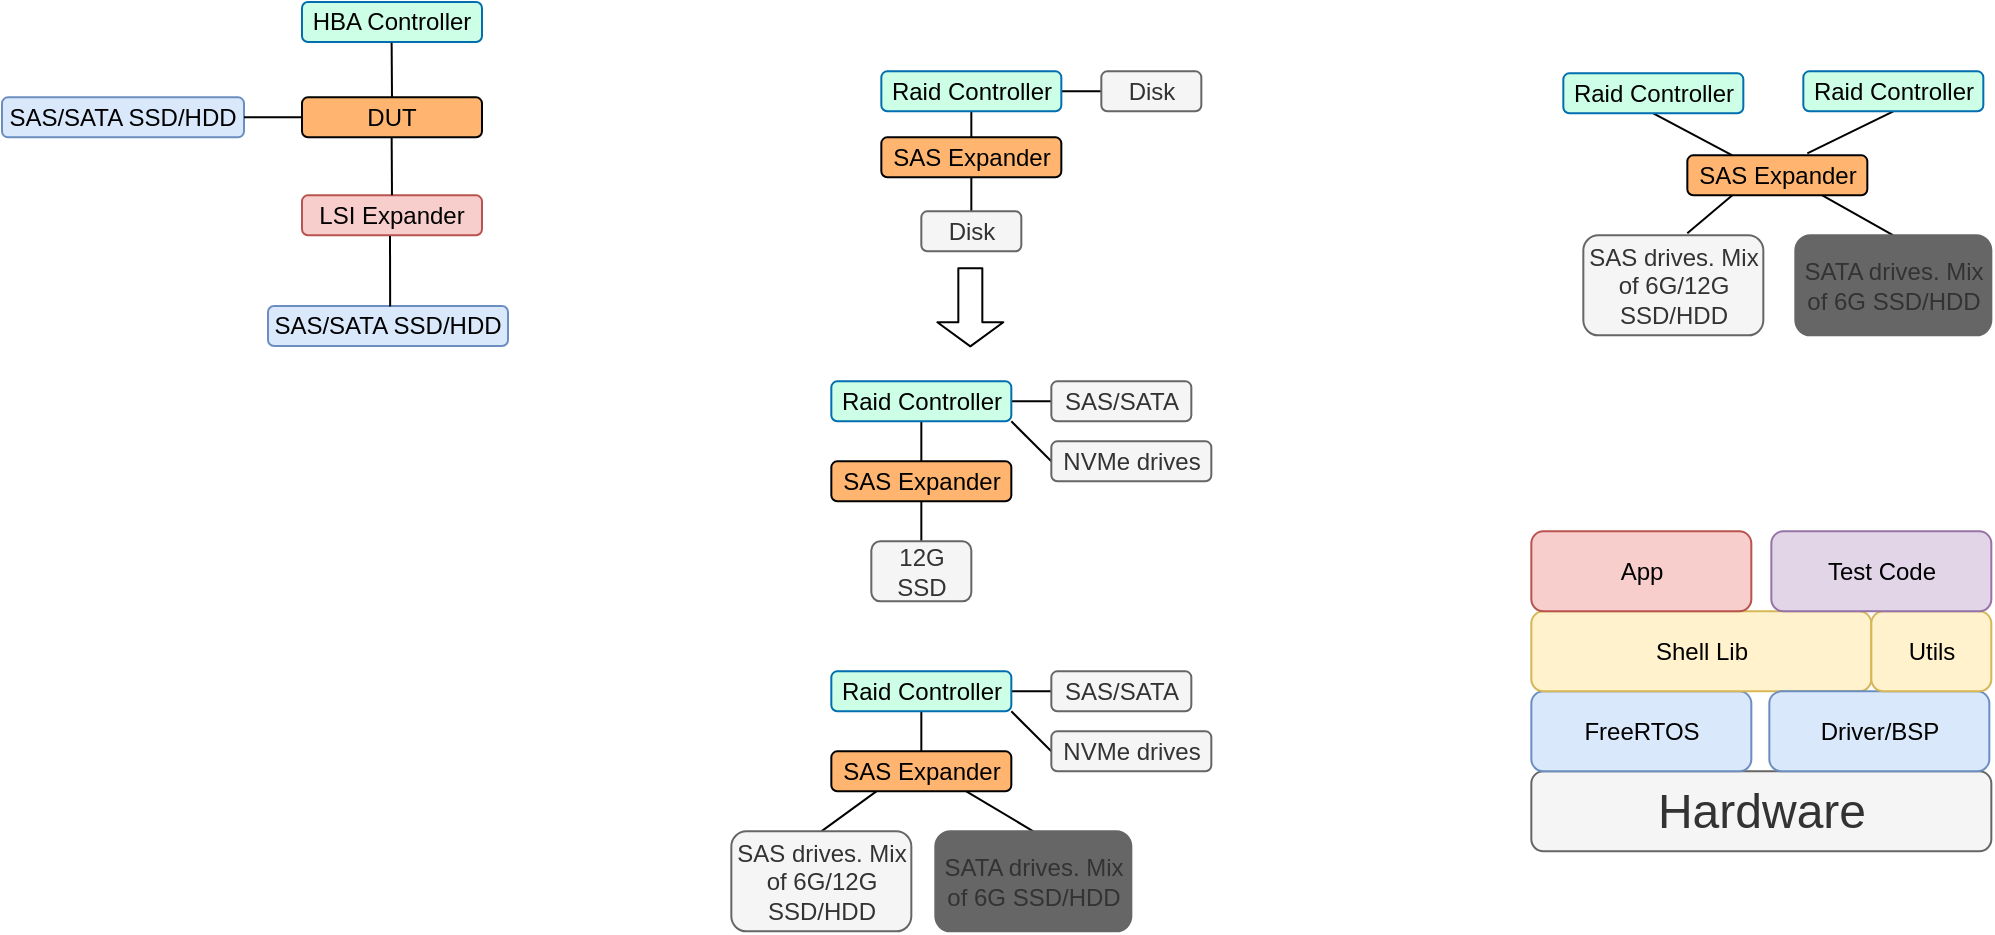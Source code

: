 <mxfile version="14.8.3" type="github" pages="2">
  <diagram id="4-6XVk5jJWqWDubO6vJ1" name="Page-1">
    <mxGraphModel dx="652" dy="372" grid="0" gridSize="10" guides="1" tooltips="1" connect="1" arrows="1" fold="1" page="1" pageScale="1" pageWidth="827" pageHeight="1169" math="0" shadow="0">
      <root>
        <mxCell id="0" />
        <mxCell id="1" parent="0" />
        <mxCell id="F3OXO4A1nXRwvA7cXNUu-1" style="edgeStyle=none;rounded=0;orthogonalLoop=1;jettySize=auto;html=1;exitX=0.5;exitY=1;exitDx=0;exitDy=0;entryX=0.5;entryY=0;entryDx=0;entryDy=0;endArrow=none;endFill=0;fontColor=#000000;" edge="1" parent="1" source="F3OXO4A1nXRwvA7cXNUu-3" target="F3OXO4A1nXRwvA7cXNUu-6">
          <mxGeometry relative="1" as="geometry" />
        </mxCell>
        <mxCell id="F3OXO4A1nXRwvA7cXNUu-2" style="edgeStyle=none;rounded=0;orthogonalLoop=1;jettySize=auto;html=1;exitX=1;exitY=0.5;exitDx=0;exitDy=0;entryX=0;entryY=0.5;entryDx=0;entryDy=0;endArrow=none;endFill=0;fontColor=#000000;" edge="1" parent="1" source="F3OXO4A1nXRwvA7cXNUu-3" target="F3OXO4A1nXRwvA7cXNUu-4">
          <mxGeometry relative="1" as="geometry" />
        </mxCell>
        <mxCell id="F3OXO4A1nXRwvA7cXNUu-3" value="Raid Controller" style="rounded=1;whiteSpace=wrap;html=1;strokeColor=#006EAF;fillColor=#CCFFE6;" vertex="1" parent="1">
          <mxGeometry x="449.667" y="234.667" width="90" height="20" as="geometry" />
        </mxCell>
        <mxCell id="F3OXO4A1nXRwvA7cXNUu-4" value="Disk" style="rounded=1;whiteSpace=wrap;html=1;fillColor=#f5f5f5;strokeColor=#666666;fontColor=#333333;" vertex="1" parent="1">
          <mxGeometry x="559.667" y="234.667" width="50" height="20" as="geometry" />
        </mxCell>
        <mxCell id="F3OXO4A1nXRwvA7cXNUu-5" style="edgeStyle=none;rounded=0;orthogonalLoop=1;jettySize=auto;html=1;exitX=0.5;exitY=1;exitDx=0;exitDy=0;entryX=0.5;entryY=0;entryDx=0;entryDy=0;endArrow=none;endFill=0;fontColor=#000000;" edge="1" parent="1" source="F3OXO4A1nXRwvA7cXNUu-6" target="F3OXO4A1nXRwvA7cXNUu-7">
          <mxGeometry relative="1" as="geometry" />
        </mxCell>
        <mxCell id="F3OXO4A1nXRwvA7cXNUu-6" value="SAS Expander" style="rounded=1;whiteSpace=wrap;html=1;fontColor=#000000;fillColor=#FFB570;" vertex="1" parent="1">
          <mxGeometry x="449.667" y="267.667" width="90" height="20" as="geometry" />
        </mxCell>
        <mxCell id="F3OXO4A1nXRwvA7cXNUu-7" value="Disk" style="rounded=1;whiteSpace=wrap;html=1;fillColor=#f5f5f5;strokeColor=#666666;fontColor=#333333;" vertex="1" parent="1">
          <mxGeometry x="469.667" y="304.667" width="50" height="20" as="geometry" />
        </mxCell>
        <mxCell id="F3OXO4A1nXRwvA7cXNUu-8" style="edgeStyle=none;rounded=0;orthogonalLoop=1;jettySize=auto;html=1;exitX=0.5;exitY=1;exitDx=0;exitDy=0;entryX=0.5;entryY=0;entryDx=0;entryDy=0;endArrow=none;endFill=0;fontColor=#000000;" edge="1" parent="1" source="F3OXO4A1nXRwvA7cXNUu-10" target="F3OXO4A1nXRwvA7cXNUu-14">
          <mxGeometry relative="1" as="geometry" />
        </mxCell>
        <mxCell id="F3OXO4A1nXRwvA7cXNUu-9" style="edgeStyle=none;rounded=0;orthogonalLoop=1;jettySize=auto;html=1;exitX=1;exitY=0.5;exitDx=0;exitDy=0;entryX=0;entryY=0.5;entryDx=0;entryDy=0;endArrow=none;endFill=0;fontColor=#000000;" edge="1" parent="1" source="F3OXO4A1nXRwvA7cXNUu-10" target="F3OXO4A1nXRwvA7cXNUu-11">
          <mxGeometry relative="1" as="geometry" />
        </mxCell>
        <mxCell id="F3OXO4A1nXRwvA7cXNUu-10" value="Raid Controller" style="rounded=1;whiteSpace=wrap;html=1;strokeColor=#006EAF;fillColor=#CCFFE6;" vertex="1" parent="1">
          <mxGeometry x="424.667" y="534.667" width="90" height="20" as="geometry" />
        </mxCell>
        <mxCell id="F3OXO4A1nXRwvA7cXNUu-11" value="SAS/SATA" style="rounded=1;whiteSpace=wrap;html=1;fillColor=#f5f5f5;strokeColor=#666666;fontColor=#333333;" vertex="1" parent="1">
          <mxGeometry x="534.667" y="534.667" width="70" height="20" as="geometry" />
        </mxCell>
        <mxCell id="F3OXO4A1nXRwvA7cXNUu-12" style="edgeStyle=none;rounded=0;orthogonalLoop=1;jettySize=auto;html=1;exitX=0.25;exitY=1;exitDx=0;exitDy=0;entryX=0.5;entryY=0;entryDx=0;entryDy=0;endArrow=none;endFill=0;fontColor=#000000;" edge="1" parent="1" source="F3OXO4A1nXRwvA7cXNUu-14" target="F3OXO4A1nXRwvA7cXNUu-15">
          <mxGeometry relative="1" as="geometry" />
        </mxCell>
        <mxCell id="F3OXO4A1nXRwvA7cXNUu-13" style="edgeStyle=none;rounded=0;orthogonalLoop=1;jettySize=auto;html=1;exitX=0.75;exitY=1;exitDx=0;exitDy=0;entryX=0.5;entryY=0;entryDx=0;entryDy=0;endArrow=none;endFill=0;fontColor=#000000;" edge="1" parent="1" source="F3OXO4A1nXRwvA7cXNUu-14" target="F3OXO4A1nXRwvA7cXNUu-16">
          <mxGeometry relative="1" as="geometry" />
        </mxCell>
        <mxCell id="F3OXO4A1nXRwvA7cXNUu-14" value="SAS Expander" style="rounded=1;whiteSpace=wrap;html=1;fontColor=#000000;fillColor=#FFB570;" vertex="1" parent="1">
          <mxGeometry x="424.667" y="574.667" width="90" height="20" as="geometry" />
        </mxCell>
        <mxCell id="F3OXO4A1nXRwvA7cXNUu-15" value="SAS drives. Mix of 6G/12G SSD/HDD" style="rounded=1;whiteSpace=wrap;html=1;fillColor=#f5f5f5;strokeColor=#666666;fontColor=#333333;" vertex="1" parent="1">
          <mxGeometry x="374.667" y="614.667" width="90" height="50" as="geometry" />
        </mxCell>
        <mxCell id="F3OXO4A1nXRwvA7cXNUu-16" value="SATA drives. Mix of 6G SSD/HDD" style="rounded=1;whiteSpace=wrap;html=1;strokeColor=#666666;fontColor=#333333;fillColor=#666666;" vertex="1" parent="1">
          <mxGeometry x="476.667" y="614.667" width="98" height="50" as="geometry" />
        </mxCell>
        <mxCell id="F3OXO4A1nXRwvA7cXNUu-17" style="edgeStyle=none;rounded=0;orthogonalLoop=1;jettySize=auto;html=1;exitX=0.5;exitY=1;exitDx=0;exitDy=0;entryX=0.5;entryY=0;entryDx=0;entryDy=0;endArrow=none;endFill=0;fontColor=#000000;" edge="1" parent="1" source="F3OXO4A1nXRwvA7cXNUu-20" target="F3OXO4A1nXRwvA7cXNUu-23">
          <mxGeometry relative="1" as="geometry" />
        </mxCell>
        <mxCell id="F3OXO4A1nXRwvA7cXNUu-18" style="edgeStyle=none;rounded=0;orthogonalLoop=1;jettySize=auto;html=1;exitX=1;exitY=0.5;exitDx=0;exitDy=0;entryX=0;entryY=0.5;entryDx=0;entryDy=0;endArrow=none;endFill=0;fontColor=#000000;" edge="1" parent="1" source="F3OXO4A1nXRwvA7cXNUu-20" target="F3OXO4A1nXRwvA7cXNUu-21">
          <mxGeometry relative="1" as="geometry" />
        </mxCell>
        <mxCell id="F3OXO4A1nXRwvA7cXNUu-19" style="edgeStyle=none;rounded=0;orthogonalLoop=1;jettySize=auto;html=1;exitX=1;exitY=1;exitDx=0;exitDy=0;entryX=0;entryY=0.5;entryDx=0;entryDy=0;endArrow=none;endFill=0;fontColor=#000000;" edge="1" parent="1" source="F3OXO4A1nXRwvA7cXNUu-20" target="F3OXO4A1nXRwvA7cXNUu-26">
          <mxGeometry relative="1" as="geometry" />
        </mxCell>
        <mxCell id="F3OXO4A1nXRwvA7cXNUu-20" value="Raid Controller" style="rounded=1;whiteSpace=wrap;html=1;strokeColor=#006EAF;fillColor=#CCFFE6;" vertex="1" parent="1">
          <mxGeometry x="424.667" y="389.667" width="90" height="20" as="geometry" />
        </mxCell>
        <mxCell id="F3OXO4A1nXRwvA7cXNUu-21" value="SAS/SATA" style="rounded=1;whiteSpace=wrap;html=1;fillColor=#f5f5f5;strokeColor=#666666;fontColor=#333333;" vertex="1" parent="1">
          <mxGeometry x="534.667" y="389.667" width="70" height="20" as="geometry" />
        </mxCell>
        <mxCell id="F3OXO4A1nXRwvA7cXNUu-22" style="edgeStyle=none;rounded=0;orthogonalLoop=1;jettySize=auto;html=1;exitX=0.5;exitY=1;exitDx=0;exitDy=0;entryX=0.5;entryY=0;entryDx=0;entryDy=0;endArrow=none;endFill=0;fontColor=#000000;" edge="1" parent="1" source="F3OXO4A1nXRwvA7cXNUu-23" target="F3OXO4A1nXRwvA7cXNUu-24">
          <mxGeometry relative="1" as="geometry" />
        </mxCell>
        <mxCell id="F3OXO4A1nXRwvA7cXNUu-23" value="SAS Expander" style="rounded=1;whiteSpace=wrap;html=1;fontColor=#000000;fillColor=#FFB570;" vertex="1" parent="1">
          <mxGeometry x="424.667" y="429.667" width="90" height="20" as="geometry" />
        </mxCell>
        <mxCell id="F3OXO4A1nXRwvA7cXNUu-24" value="12G SSD" style="rounded=1;whiteSpace=wrap;html=1;fillColor=#f5f5f5;strokeColor=#666666;fontColor=#333333;" vertex="1" parent="1">
          <mxGeometry x="444.667" y="469.667" width="50" height="30" as="geometry" />
        </mxCell>
        <mxCell id="F3OXO4A1nXRwvA7cXNUu-25" value="" style="shape=flexArrow;endArrow=classic;html=1;fontColor=#000000;width=12;endSize=3.67;" edge="1" parent="1">
          <mxGeometry width="50" height="50" relative="1" as="geometry">
            <mxPoint x="494.167" y="332.667" as="sourcePoint" />
            <mxPoint x="494.167" y="372.667" as="targetPoint" />
          </mxGeometry>
        </mxCell>
        <mxCell id="F3OXO4A1nXRwvA7cXNUu-26" value="NVMe drives" style="rounded=1;whiteSpace=wrap;html=1;fillColor=#f5f5f5;strokeColor=#666666;fontColor=#333333;" vertex="1" parent="1">
          <mxGeometry x="534.667" y="419.667" width="80" height="20" as="geometry" />
        </mxCell>
        <mxCell id="F3OXO4A1nXRwvA7cXNUu-27" style="edgeStyle=none;rounded=0;orthogonalLoop=1;jettySize=auto;html=1;exitX=1;exitY=1;exitDx=0;exitDy=0;entryX=0;entryY=0.5;entryDx=0;entryDy=0;endArrow=none;endFill=0;fontColor=#000000;" edge="1" parent="1" target="F3OXO4A1nXRwvA7cXNUu-28">
          <mxGeometry relative="1" as="geometry">
            <mxPoint x="514.667" y="554.667" as="sourcePoint" />
          </mxGeometry>
        </mxCell>
        <mxCell id="F3OXO4A1nXRwvA7cXNUu-28" value="NVMe drives" style="rounded=1;whiteSpace=wrap;html=1;fillColor=#f5f5f5;strokeColor=#666666;fontColor=#333333;" vertex="1" parent="1">
          <mxGeometry x="534.667" y="564.667" width="80" height="20" as="geometry" />
        </mxCell>
        <mxCell id="F3OXO4A1nXRwvA7cXNUu-29" style="edgeStyle=none;rounded=0;orthogonalLoop=1;jettySize=auto;html=1;exitX=0.5;exitY=1;exitDx=0;exitDy=0;entryX=0.25;entryY=0;entryDx=0;entryDy=0;endArrow=none;endFill=0;fontColor=#000000;" edge="1" parent="1" source="F3OXO4A1nXRwvA7cXNUu-30" target="F3OXO4A1nXRwvA7cXNUu-35">
          <mxGeometry relative="1" as="geometry" />
        </mxCell>
        <mxCell id="F3OXO4A1nXRwvA7cXNUu-30" value="Raid Controller" style="rounded=1;whiteSpace=wrap;html=1;strokeColor=#006EAF;fillColor=#CCFFE6;" vertex="1" parent="1">
          <mxGeometry x="790.667" y="235.667" width="90" height="20" as="geometry" />
        </mxCell>
        <mxCell id="F3OXO4A1nXRwvA7cXNUu-31" style="edgeStyle=none;rounded=0;orthogonalLoop=1;jettySize=auto;html=1;exitX=0.5;exitY=1;exitDx=0;exitDy=0;endArrow=none;endFill=0;fontColor=#000000;" edge="1" parent="1" source="F3OXO4A1nXRwvA7cXNUu-32">
          <mxGeometry relative="1" as="geometry">
            <mxPoint x="912.667" y="275.667" as="targetPoint" />
          </mxGeometry>
        </mxCell>
        <mxCell id="F3OXO4A1nXRwvA7cXNUu-32" value="Raid Controller" style="rounded=1;whiteSpace=wrap;html=1;strokeColor=#006EAF;fillColor=#CCFFE6;" vertex="1" parent="1">
          <mxGeometry x="910.667" y="234.667" width="90" height="20" as="geometry" />
        </mxCell>
        <mxCell id="F3OXO4A1nXRwvA7cXNUu-33" style="edgeStyle=none;rounded=0;orthogonalLoop=1;jettySize=auto;html=1;exitX=0.25;exitY=1;exitDx=0;exitDy=0;endArrow=none;endFill=0;fontColor=#000000;" edge="1" parent="1" source="F3OXO4A1nXRwvA7cXNUu-35">
          <mxGeometry relative="1" as="geometry">
            <mxPoint x="852.667" y="315.667" as="targetPoint" />
          </mxGeometry>
        </mxCell>
        <mxCell id="F3OXO4A1nXRwvA7cXNUu-34" style="edgeStyle=none;rounded=0;orthogonalLoop=1;jettySize=auto;html=1;exitX=0.75;exitY=1;exitDx=0;exitDy=0;entryX=0.5;entryY=0;entryDx=0;entryDy=0;endArrow=none;endFill=0;fontColor=#000000;" edge="1" parent="1" source="F3OXO4A1nXRwvA7cXNUu-35" target="F3OXO4A1nXRwvA7cXNUu-37">
          <mxGeometry relative="1" as="geometry" />
        </mxCell>
        <mxCell id="F3OXO4A1nXRwvA7cXNUu-35" value="SAS Expander" style="rounded=1;whiteSpace=wrap;html=1;fontColor=#000000;fillColor=#FFB570;" vertex="1" parent="1">
          <mxGeometry x="852.667" y="276.667" width="90" height="20" as="geometry" />
        </mxCell>
        <mxCell id="F3OXO4A1nXRwvA7cXNUu-36" value="SAS drives. Mix of 6G/12G SSD/HDD" style="rounded=1;whiteSpace=wrap;html=1;fillColor=#f5f5f5;strokeColor=#666666;fontColor=#333333;" vertex="1" parent="1">
          <mxGeometry x="800.667" y="316.667" width="90" height="50" as="geometry" />
        </mxCell>
        <mxCell id="F3OXO4A1nXRwvA7cXNUu-37" value="SATA drives. Mix of 6G SSD/HDD" style="rounded=1;whiteSpace=wrap;html=1;strokeColor=#666666;fontColor=#333333;fillColor=#666666;" vertex="1" parent="1">
          <mxGeometry x="906.667" y="316.667" width="98" height="50" as="geometry" />
        </mxCell>
        <mxCell id="F3OXO4A1nXRwvA7cXNUu-38" value="&lt;font style=&quot;font-size: 24px&quot;&gt;Hardware&lt;/font&gt;" style="rounded=1;whiteSpace=wrap;html=1;fillColor=#f5f5f5;strokeColor=#666666;fontColor=#333333;" vertex="1" parent="1">
          <mxGeometry x="774.667" y="584.667" width="230" height="40" as="geometry" />
        </mxCell>
        <mxCell id="F3OXO4A1nXRwvA7cXNUu-39" value="FreeRTOS" style="rounded=1;whiteSpace=wrap;html=1;fillColor=#dae8fc;strokeColor=#6c8ebf;" vertex="1" parent="1">
          <mxGeometry x="774.667" y="544.667" width="110" height="40" as="geometry" />
        </mxCell>
        <mxCell id="F3OXO4A1nXRwvA7cXNUu-40" value="Shell Lib" style="rounded=1;whiteSpace=wrap;html=1;fillColor=#fff2cc;strokeColor=#d6b656;" vertex="1" parent="1">
          <mxGeometry x="774.667" y="504.667" width="170" height="40" as="geometry" />
        </mxCell>
        <mxCell id="F3OXO4A1nXRwvA7cXNUu-41" value="Driver/BSP" style="rounded=1;whiteSpace=wrap;html=1;fillColor=#dae8fc;strokeColor=#6c8ebf;" vertex="1" parent="1">
          <mxGeometry x="893.667" y="544.667" width="110" height="40" as="geometry" />
        </mxCell>
        <mxCell id="F3OXO4A1nXRwvA7cXNUu-42" value="Utils" style="rounded=1;whiteSpace=wrap;html=1;fillColor=#fff2cc;strokeColor=#d6b656;" vertex="1" parent="1">
          <mxGeometry x="944.667" y="504.667" width="60" height="40" as="geometry" />
        </mxCell>
        <mxCell id="F3OXO4A1nXRwvA7cXNUu-43" value="App" style="rounded=1;whiteSpace=wrap;html=1;fillColor=#f8cecc;strokeColor=#b85450;" vertex="1" parent="1">
          <mxGeometry x="774.667" y="464.667" width="110" height="40" as="geometry" />
        </mxCell>
        <mxCell id="F3OXO4A1nXRwvA7cXNUu-44" value="Test Code" style="rounded=1;whiteSpace=wrap;html=1;fillColor=#e1d5e7;strokeColor=#9673a6;" vertex="1" parent="1">
          <mxGeometry x="894.667" y="464.667" width="110" height="40" as="geometry" />
        </mxCell>
        <mxCell id="F3OXO4A1nXRwvA7cXNUu-45" value="DUT" style="rounded=1;whiteSpace=wrap;html=1;fontColor=#000000;fillColor=#FFB570;" vertex="1" parent="1">
          <mxGeometry x="159.997" y="247.667" width="90" height="20" as="geometry" />
        </mxCell>
        <mxCell id="F3OXO4A1nXRwvA7cXNUu-46" value="HBA Controller" style="rounded=1;whiteSpace=wrap;html=1;strokeColor=#006EAF;fillColor=#CCFFE6;" vertex="1" parent="1">
          <mxGeometry x="159.997" y="199.997" width="90" height="20" as="geometry" />
        </mxCell>
        <mxCell id="F3OXO4A1nXRwvA7cXNUu-47" value="LSI Expander" style="rounded=1;whiteSpace=wrap;html=1;fillColor=#f8cecc;strokeColor=#b85450;" vertex="1" parent="1">
          <mxGeometry x="159.997" y="296.667" width="90" height="20" as="geometry" />
        </mxCell>
        <mxCell id="F3OXO4A1nXRwvA7cXNUu-48" value="" style="endArrow=none;html=1;entryX=0.498;entryY=1.021;entryDx=0;entryDy=0;entryPerimeter=0;exitX=0.5;exitY=0;exitDx=0;exitDy=0;" edge="1" parent="1" source="F3OXO4A1nXRwvA7cXNUu-45" target="F3OXO4A1nXRwvA7cXNUu-46">
          <mxGeometry width="50" height="50" relative="1" as="geometry">
            <mxPoint x="210" y="276.67" as="sourcePoint" />
            <mxPoint x="200" y="220" as="targetPoint" />
          </mxGeometry>
        </mxCell>
        <mxCell id="F3OXO4A1nXRwvA7cXNUu-49" value="" style="endArrow=none;html=1;entryX=0.498;entryY=1.021;entryDx=0;entryDy=0;entryPerimeter=0;exitX=0.5;exitY=0;exitDx=0;exitDy=0;" edge="1" parent="1" source="F3OXO4A1nXRwvA7cXNUu-47">
          <mxGeometry width="50" height="50" relative="1" as="geometry">
            <mxPoint x="205.007" y="294.917" as="sourcePoint" />
            <mxPoint x="204.827" y="267.667" as="targetPoint" />
          </mxGeometry>
        </mxCell>
        <mxCell id="F3OXO4A1nXRwvA7cXNUu-50" value="SAS/SATA SSD/HDD" style="rounded=1;whiteSpace=wrap;html=1;fillColor=#dae8fc;strokeColor=#6c8ebf;" vertex="1" parent="1">
          <mxGeometry x="143" y="352" width="120" height="20" as="geometry" />
        </mxCell>
        <mxCell id="F3OXO4A1nXRwvA7cXNUu-54" value="SAS/SATA SSD/HDD" style="rounded=1;whiteSpace=wrap;html=1;fillColor=#dae8fc;strokeColor=#6c8ebf;" vertex="1" parent="1">
          <mxGeometry x="10" y="247.67" width="121" height="20" as="geometry" />
        </mxCell>
        <mxCell id="F3OXO4A1nXRwvA7cXNUu-58" value="" style="endArrow=none;html=1;entryX=0;entryY=0.5;entryDx=0;entryDy=0;exitX=1;exitY=0.5;exitDx=0;exitDy=0;" edge="1" parent="1" source="F3OXO4A1nXRwvA7cXNUu-54" target="F3OXO4A1nXRwvA7cXNUu-45">
          <mxGeometry width="50" height="50" relative="1" as="geometry">
            <mxPoint x="132" y="258" as="sourcePoint" />
            <mxPoint x="150.897" y="265.997" as="targetPoint" />
          </mxGeometry>
        </mxCell>
        <mxCell id="F3OXO4A1nXRwvA7cXNUu-60" value="" style="endArrow=none;html=1;exitX=0.509;exitY=0.015;exitDx=0;exitDy=0;exitPerimeter=0;" edge="1" parent="1" source="F3OXO4A1nXRwvA7cXNUu-50">
          <mxGeometry width="50" height="50" relative="1" as="geometry">
            <mxPoint x="204" y="351" as="sourcePoint" />
            <mxPoint x="204" y="317" as="targetPoint" />
          </mxGeometry>
        </mxCell>
      </root>
    </mxGraphModel>
  </diagram>
  <diagram name="第 2 页" id="lgzeJ1i18GzzGQXNnA7A">
    <mxGraphModel dx="1185" dy="685" grid="1" gridSize="10" guides="1" tooltips="1" connect="1" arrows="1" fold="1" page="1" pageScale="1" pageWidth="827" pageHeight="1169" math="0" shadow="0">
      <root>
        <mxCell id="71lCy1hKlNE4NQ7uuJaK-0" />
        <mxCell id="71lCy1hKlNE4NQ7uuJaK-1" parent="71lCy1hKlNE4NQ7uuJaK-0" />
        <mxCell id="YM3uh46fASyaVgvuQcKW-0" value="DUT" style="rounded=1;whiteSpace=wrap;html=1;" parent="71lCy1hKlNE4NQ7uuJaK-1" vertex="1">
          <mxGeometry x="189" y="40" width="101" height="80" as="geometry" />
        </mxCell>
        <mxCell id="YM3uh46fASyaVgvuQcKW-1" value="" style="endArrow=none;html=1;" parent="71lCy1hKlNE4NQ7uuJaK-1" edge="1">
          <mxGeometry width="50" height="50" relative="1" as="geometry">
            <mxPoint x="290" y="60" as="sourcePoint" />
            <mxPoint x="350" y="60" as="targetPoint" />
          </mxGeometry>
        </mxCell>
        <mxCell id="YM3uh46fASyaVgvuQcKW-2" value="SAS x4" style="edgeLabel;html=1;align=center;verticalAlign=middle;resizable=0;points=[];" parent="YM3uh46fASyaVgvuQcKW-1" vertex="1" connectable="0">
          <mxGeometry x="0.5" y="1" relative="1" as="geometry">
            <mxPoint as="offset" />
          </mxGeometry>
        </mxCell>
        <mxCell id="YM3uh46fASyaVgvuQcKW-3" value="" style="endArrow=none;html=1;" parent="71lCy1hKlNE4NQ7uuJaK-1" edge="1">
          <mxGeometry width="50" height="50" relative="1" as="geometry">
            <mxPoint x="290" y="80" as="sourcePoint" />
            <mxPoint x="350" y="80" as="targetPoint" />
          </mxGeometry>
        </mxCell>
        <mxCell id="YM3uh46fASyaVgvuQcKW-4" value="SAS x4" style="edgeLabel;html=1;align=center;verticalAlign=middle;resizable=0;points=[];" parent="YM3uh46fASyaVgvuQcKW-3" vertex="1" connectable="0">
          <mxGeometry x="0.5" y="1" relative="1" as="geometry">
            <mxPoint as="offset" />
          </mxGeometry>
        </mxCell>
        <mxCell id="YM3uh46fASyaVgvuQcKW-5" value="" style="endArrow=none;html=1;" parent="71lCy1hKlNE4NQ7uuJaK-1" edge="1">
          <mxGeometry width="50" height="50" relative="1" as="geometry">
            <mxPoint x="290" y="100" as="sourcePoint" />
            <mxPoint x="350" y="100" as="targetPoint" />
          </mxGeometry>
        </mxCell>
        <mxCell id="YM3uh46fASyaVgvuQcKW-6" value="SAS x4" style="edgeLabel;html=1;align=center;verticalAlign=middle;resizable=0;points=[];" parent="YM3uh46fASyaVgvuQcKW-5" vertex="1" connectable="0">
          <mxGeometry x="0.5" y="1" relative="1" as="geometry">
            <mxPoint as="offset" />
          </mxGeometry>
        </mxCell>
        <mxCell id="YM3uh46fASyaVgvuQcKW-7" value="" style="endArrow=none;html=1;" parent="71lCy1hKlNE4NQ7uuJaK-1" edge="1">
          <mxGeometry width="50" height="50" relative="1" as="geometry">
            <mxPoint x="140" y="60" as="sourcePoint" />
            <mxPoint x="189" y="60" as="targetPoint" />
          </mxGeometry>
        </mxCell>
        <mxCell id="YM3uh46fASyaVgvuQcKW-8" value="QSPI x1" style="edgeLabel;html=1;align=center;verticalAlign=middle;resizable=0;points=[];" parent="YM3uh46fASyaVgvuQcKW-7" vertex="1" connectable="0">
          <mxGeometry x="-0.795" y="-1" relative="1" as="geometry">
            <mxPoint as="offset" />
          </mxGeometry>
        </mxCell>
        <mxCell id="YM3uh46fASyaVgvuQcKW-9" value="" style="endArrow=none;html=1;" parent="71lCy1hKlNE4NQ7uuJaK-1" edge="1">
          <mxGeometry width="50" height="50" relative="1" as="geometry">
            <mxPoint x="140" y="70" as="sourcePoint" />
            <mxPoint x="189" y="70" as="targetPoint" />
          </mxGeometry>
        </mxCell>
        <mxCell id="YM3uh46fASyaVgvuQcKW-10" value="I2C x2" style="edgeLabel;html=1;align=center;verticalAlign=middle;resizable=0;points=[];" parent="YM3uh46fASyaVgvuQcKW-9" vertex="1" connectable="0">
          <mxGeometry x="-0.795" y="-1" relative="1" as="geometry">
            <mxPoint as="offset" />
          </mxGeometry>
        </mxCell>
        <mxCell id="YM3uh46fASyaVgvuQcKW-11" value="" style="endArrow=none;html=1;" parent="71lCy1hKlNE4NQ7uuJaK-1" edge="1">
          <mxGeometry width="50" height="50" relative="1" as="geometry">
            <mxPoint x="140" y="80" as="sourcePoint" />
            <mxPoint x="189" y="80" as="targetPoint" />
          </mxGeometry>
        </mxCell>
        <mxCell id="YM3uh46fASyaVgvuQcKW-12" value="PWM x1" style="edgeLabel;html=1;align=center;verticalAlign=middle;resizable=0;points=[];" parent="YM3uh46fASyaVgvuQcKW-11" vertex="1" connectable="0">
          <mxGeometry x="-0.795" y="-1" relative="1" as="geometry">
            <mxPoint as="offset" />
          </mxGeometry>
        </mxCell>
        <mxCell id="YM3uh46fASyaVgvuQcKW-13" value="" style="endArrow=none;html=1;" parent="71lCy1hKlNE4NQ7uuJaK-1" edge="1">
          <mxGeometry width="50" height="50" relative="1" as="geometry">
            <mxPoint x="140" y="89.88" as="sourcePoint" />
            <mxPoint x="189" y="89.88" as="targetPoint" />
          </mxGeometry>
        </mxCell>
        <mxCell id="YM3uh46fASyaVgvuQcKW-14" value="UART x1" style="edgeLabel;html=1;align=center;verticalAlign=middle;resizable=0;points=[];" parent="YM3uh46fASyaVgvuQcKW-13" vertex="1" connectable="0">
          <mxGeometry x="-0.795" y="-1" relative="1" as="geometry">
            <mxPoint as="offset" />
          </mxGeometry>
        </mxCell>
        <mxCell id="YM3uh46fASyaVgvuQcKW-15" value="" style="endArrow=none;html=1;" parent="71lCy1hKlNE4NQ7uuJaK-1" edge="1">
          <mxGeometry width="50" height="50" relative="1" as="geometry">
            <mxPoint x="140" y="99.88" as="sourcePoint" />
            <mxPoint x="189" y="99.88" as="targetPoint" />
          </mxGeometry>
        </mxCell>
        <mxCell id="YM3uh46fASyaVgvuQcKW-16" value="JTAG x1" style="edgeLabel;html=1;align=center;verticalAlign=middle;resizable=0;points=[];" parent="YM3uh46fASyaVgvuQcKW-15" vertex="1" connectable="0">
          <mxGeometry x="-0.795" y="-1" relative="1" as="geometry">
            <mxPoint as="offset" />
          </mxGeometry>
        </mxCell>
        <mxCell id="NguuG2lEEzdoXQna0SC9-2" value="HBA Controller" style="rounded=1;whiteSpace=wrap;html=1;strokeColor=#006EAF;fillColor=#CCFFE6;" parent="71lCy1hKlNE4NQ7uuJaK-1" vertex="1">
          <mxGeometry x="70" y="160" width="90" height="20" as="geometry" />
        </mxCell>
        <mxCell id="K-oBcJzlDwcCKNYCo3xG-0" style="edgeStyle=none;rounded=0;orthogonalLoop=1;jettySize=auto;html=1;exitX=0.5;exitY=1;exitDx=0;exitDy=0;entryX=0.5;entryY=0;entryDx=0;entryDy=0;endArrow=none;endFill=0;fontColor=#000000;" parent="71lCy1hKlNE4NQ7uuJaK-1" source="K-oBcJzlDwcCKNYCo3xG-1" target="K-oBcJzlDwcCKNYCo3xG-4" edge="1">
          <mxGeometry relative="1" as="geometry" />
        </mxCell>
        <mxCell id="K-oBcJzlDwcCKNYCo3xG-1" value="HBA Controller" style="rounded=1;whiteSpace=wrap;html=1;strokeColor=#006EAF;fillColor=#CCFFE6;" parent="71lCy1hKlNE4NQ7uuJaK-1" vertex="1">
          <mxGeometry x="510" y="20" width="90" height="20" as="geometry" />
        </mxCell>
        <mxCell id="K-oBcJzlDwcCKNYCo3xG-2" style="edgeStyle=none;rounded=0;orthogonalLoop=1;jettySize=auto;html=1;exitX=0.25;exitY=1;exitDx=0;exitDy=0;entryX=0.5;entryY=0;entryDx=0;entryDy=0;endArrow=none;endFill=0;fontColor=#000000;" parent="71lCy1hKlNE4NQ7uuJaK-1" source="K-oBcJzlDwcCKNYCo3xG-4" target="K-oBcJzlDwcCKNYCo3xG-5" edge="1">
          <mxGeometry relative="1" as="geometry" />
        </mxCell>
        <mxCell id="K-oBcJzlDwcCKNYCo3xG-3" style="edgeStyle=none;rounded=0;orthogonalLoop=1;jettySize=auto;html=1;exitX=0.75;exitY=1;exitDx=0;exitDy=0;entryX=0.5;entryY=0;entryDx=0;entryDy=0;endArrow=none;endFill=0;fontColor=#000000;" parent="71lCy1hKlNE4NQ7uuJaK-1" source="K-oBcJzlDwcCKNYCo3xG-4" target="K-oBcJzlDwcCKNYCo3xG-6" edge="1">
          <mxGeometry relative="1" as="geometry" />
        </mxCell>
        <mxCell id="K-oBcJzlDwcCKNYCo3xG-4" value="DUT" style="rounded=1;whiteSpace=wrap;html=1;fontColor=#000000;fillColor=#FFB570;" parent="71lCy1hKlNE4NQ7uuJaK-1" vertex="1">
          <mxGeometry x="510" y="60" width="90" height="20" as="geometry" />
        </mxCell>
        <mxCell id="K-oBcJzlDwcCKNYCo3xG-5" value="SAS SSD/HDD" style="rounded=1;whiteSpace=wrap;html=1;fillColor=#dae8fc;strokeColor=#6c8ebf;" parent="71lCy1hKlNE4NQ7uuJaK-1" vertex="1">
          <mxGeometry x="460" y="100" width="90" height="20" as="geometry" />
        </mxCell>
        <mxCell id="K-oBcJzlDwcCKNYCo3xG-6" value="SATA SSD/HDD" style="rounded=1;whiteSpace=wrap;html=1;strokeColor=#82b366;fillColor=#d5e8d4;" parent="71lCy1hKlNE4NQ7uuJaK-1" vertex="1">
          <mxGeometry x="560" y="100" width="90" height="20" as="geometry" />
        </mxCell>
        <mxCell id="K-oBcJzlDwcCKNYCo3xG-13" style="edgeStyle=none;rounded=0;orthogonalLoop=1;jettySize=auto;html=1;exitX=0.25;exitY=1;exitDx=0;exitDy=0;entryX=0.5;entryY=0;entryDx=0;entryDy=0;endArrow=none;endFill=0;fontColor=#000000;" parent="71lCy1hKlNE4NQ7uuJaK-1" source="K-oBcJzlDwcCKNYCo3xG-15" target="K-oBcJzlDwcCKNYCo3xG-16" edge="1">
          <mxGeometry relative="1" as="geometry" />
        </mxCell>
        <mxCell id="K-oBcJzlDwcCKNYCo3xG-14" style="edgeStyle=none;rounded=0;orthogonalLoop=1;jettySize=auto;html=1;exitX=0.75;exitY=1;exitDx=0;exitDy=0;entryX=0.5;entryY=0;entryDx=0;entryDy=0;endArrow=none;endFill=0;fontColor=#000000;" parent="71lCy1hKlNE4NQ7uuJaK-1" source="K-oBcJzlDwcCKNYCo3xG-15" target="K-oBcJzlDwcCKNYCo3xG-17" edge="1">
          <mxGeometry relative="1" as="geometry" />
        </mxCell>
        <mxCell id="K-oBcJzlDwcCKNYCo3xG-15" value="DUT" style="rounded=1;whiteSpace=wrap;html=1;fontColor=#000000;fillColor=#FFB570;" parent="71lCy1hKlNE4NQ7uuJaK-1" vertex="1">
          <mxGeometry x="70" y="240" width="90" height="20" as="geometry" />
        </mxCell>
        <mxCell id="K-oBcJzlDwcCKNYCo3xG-16" value="SAS SSD/HDD" style="rounded=1;whiteSpace=wrap;html=1;fillColor=#dae8fc;strokeColor=#6c8ebf;" parent="71lCy1hKlNE4NQ7uuJaK-1" vertex="1">
          <mxGeometry x="20" y="280" width="90" height="20" as="geometry" />
        </mxCell>
        <mxCell id="K-oBcJzlDwcCKNYCo3xG-17" value="SATA SSD/HDD" style="rounded=1;whiteSpace=wrap;html=1;strokeColor=#82b366;fillColor=#d5e8d4;" parent="71lCy1hKlNE4NQ7uuJaK-1" vertex="1">
          <mxGeometry x="120" y="280" width="90" height="20" as="geometry" />
        </mxCell>
        <mxCell id="K-oBcJzlDwcCKNYCo3xG-18" value="LSI Expander" style="rounded=1;whiteSpace=wrap;html=1;fillColor=#f8cecc;strokeColor=#b85450;" parent="71lCy1hKlNE4NQ7uuJaK-1" vertex="1">
          <mxGeometry x="70" y="200" width="90" height="20" as="geometry" />
        </mxCell>
        <mxCell id="K-oBcJzlDwcCKNYCo3xG-23" value="" style="endArrow=none;html=1;exitX=0.5;exitY=0;exitDx=0;exitDy=0;entryX=0.5;entryY=1;entryDx=0;entryDy=0;" parent="71lCy1hKlNE4NQ7uuJaK-1" source="K-oBcJzlDwcCKNYCo3xG-18" target="NguuG2lEEzdoXQna0SC9-2" edge="1">
          <mxGeometry width="50" height="50" relative="1" as="geometry">
            <mxPoint x="136" y="250" as="sourcePoint" />
            <mxPoint x="176" y="190" as="targetPoint" />
          </mxGeometry>
        </mxCell>
        <mxCell id="K-oBcJzlDwcCKNYCo3xG-24" value="" style="endArrow=none;html=1;exitX=0.5;exitY=0;exitDx=0;exitDy=0;entryX=0.5;entryY=1;entryDx=0;entryDy=0;" parent="71lCy1hKlNE4NQ7uuJaK-1" edge="1">
          <mxGeometry width="50" height="50" relative="1" as="geometry">
            <mxPoint x="114.88" y="240" as="sourcePoint" />
            <mxPoint x="114.88" y="220.0" as="targetPoint" />
          </mxGeometry>
        </mxCell>
        <mxCell id="K-oBcJzlDwcCKNYCo3xG-25" value="HBA Controller" style="rounded=1;whiteSpace=wrap;html=1;strokeColor=#006EAF;fillColor=#CCFFE6;" parent="71lCy1hKlNE4NQ7uuJaK-1" vertex="1">
          <mxGeometry x="73" y="350" width="90" height="20" as="geometry" />
        </mxCell>
        <mxCell id="K-oBcJzlDwcCKNYCo3xG-26" style="edgeStyle=none;rounded=0;orthogonalLoop=1;jettySize=auto;html=1;exitX=0.25;exitY=1;exitDx=0;exitDy=0;entryX=0.5;entryY=0;entryDx=0;entryDy=0;endArrow=none;endFill=0;fontColor=#000000;" parent="71lCy1hKlNE4NQ7uuJaK-1" source="K-oBcJzlDwcCKNYCo3xG-28" target="K-oBcJzlDwcCKNYCo3xG-29" edge="1">
          <mxGeometry relative="1" as="geometry" />
        </mxCell>
        <mxCell id="K-oBcJzlDwcCKNYCo3xG-27" style="edgeStyle=none;rounded=0;orthogonalLoop=1;jettySize=auto;html=1;exitX=0.75;exitY=1;exitDx=0;exitDy=0;entryX=0.5;entryY=0;entryDx=0;entryDy=0;endArrow=none;endFill=0;fontColor=#000000;" parent="71lCy1hKlNE4NQ7uuJaK-1" source="K-oBcJzlDwcCKNYCo3xG-28" target="K-oBcJzlDwcCKNYCo3xG-30" edge="1">
          <mxGeometry relative="1" as="geometry" />
        </mxCell>
        <mxCell id="K-oBcJzlDwcCKNYCo3xG-28" value="LSI Expander" style="rounded=1;whiteSpace=wrap;html=1;fillColor=#f8cecc;strokeColor=#b85450;" parent="71lCy1hKlNE4NQ7uuJaK-1" vertex="1">
          <mxGeometry x="73" y="390" width="90" height="20" as="geometry" />
        </mxCell>
        <mxCell id="K-oBcJzlDwcCKNYCo3xG-29" value="SAS SSD/HDD" style="rounded=1;whiteSpace=wrap;html=1;fillColor=#dae8fc;strokeColor=#6c8ebf;" parent="71lCy1hKlNE4NQ7uuJaK-1" vertex="1">
          <mxGeometry x="23" y="430" width="90" height="20" as="geometry" />
        </mxCell>
        <mxCell id="K-oBcJzlDwcCKNYCo3xG-30" value="SATA SSD/HDD" style="rounded=1;whiteSpace=wrap;html=1;strokeColor=#82b366;fillColor=#d5e8d4;" parent="71lCy1hKlNE4NQ7uuJaK-1" vertex="1">
          <mxGeometry x="120" y="430" width="90" height="20" as="geometry" />
        </mxCell>
        <mxCell id="K-oBcJzlDwcCKNYCo3xG-38" value="DUT" style="rounded=1;whiteSpace=wrap;html=1;fontColor=#000000;fillColor=#FFB570;" parent="71lCy1hKlNE4NQ7uuJaK-1" vertex="1">
          <mxGeometry x="190" y="390" width="90" height="20" as="geometry" />
        </mxCell>
        <mxCell id="K-oBcJzlDwcCKNYCo3xG-39" style="edgeStyle=none;rounded=0;orthogonalLoop=1;jettySize=auto;html=1;exitX=0.25;exitY=1;exitDx=0;exitDy=0;entryX=0.5;entryY=0;entryDx=0;entryDy=0;endArrow=none;endFill=0;fontColor=#000000;" parent="71lCy1hKlNE4NQ7uuJaK-1" source="K-oBcJzlDwcCKNYCo3xG-41" target="K-oBcJzlDwcCKNYCo3xG-42" edge="1">
          <mxGeometry relative="1" as="geometry" />
        </mxCell>
        <mxCell id="K-oBcJzlDwcCKNYCo3xG-40" style="edgeStyle=none;rounded=0;orthogonalLoop=1;jettySize=auto;html=1;exitX=0.75;exitY=1;exitDx=0;exitDy=0;entryX=0.5;entryY=0;entryDx=0;entryDy=0;endArrow=none;endFill=0;fontColor=#000000;" parent="71lCy1hKlNE4NQ7uuJaK-1" source="K-oBcJzlDwcCKNYCo3xG-41" target="K-oBcJzlDwcCKNYCo3xG-43" edge="1">
          <mxGeometry relative="1" as="geometry" />
        </mxCell>
        <mxCell id="K-oBcJzlDwcCKNYCo3xG-41" value="LSI Expander" style="rounded=1;whiteSpace=wrap;html=1;fillColor=#f8cecc;strokeColor=#b85450;" parent="71lCy1hKlNE4NQ7uuJaK-1" vertex="1">
          <mxGeometry x="310" y="390" width="90" height="20" as="geometry" />
        </mxCell>
        <mxCell id="K-oBcJzlDwcCKNYCo3xG-42" value="SAS SSD/HDD" style="rounded=1;whiteSpace=wrap;html=1;fillColor=#dae8fc;strokeColor=#6c8ebf;" parent="71lCy1hKlNE4NQ7uuJaK-1" vertex="1">
          <mxGeometry x="260" y="430" width="90" height="20" as="geometry" />
        </mxCell>
        <mxCell id="K-oBcJzlDwcCKNYCo3xG-43" value="SATA SSD/HDD" style="rounded=1;whiteSpace=wrap;html=1;strokeColor=#82b366;fillColor=#d5e8d4;" parent="71lCy1hKlNE4NQ7uuJaK-1" vertex="1">
          <mxGeometry x="360" y="430" width="90" height="20" as="geometry" />
        </mxCell>
        <mxCell id="K-oBcJzlDwcCKNYCo3xG-45" value="" style="endArrow=none;html=1;exitX=0.5;exitY=0;exitDx=0;exitDy=0;entryX=0.5;entryY=1;entryDx=0;entryDy=0;" parent="71lCy1hKlNE4NQ7uuJaK-1" source="K-oBcJzlDwcCKNYCo3xG-28" target="K-oBcJzlDwcCKNYCo3xG-25" edge="1">
          <mxGeometry width="50" height="50" relative="1" as="geometry">
            <mxPoint x="18" y="400" as="sourcePoint" />
            <mxPoint x="68" y="350" as="targetPoint" />
          </mxGeometry>
        </mxCell>
        <mxCell id="K-oBcJzlDwcCKNYCo3xG-46" value="" style="endArrow=none;html=1;exitX=1;exitY=0.5;exitDx=0;exitDy=0;" parent="71lCy1hKlNE4NQ7uuJaK-1" source="K-oBcJzlDwcCKNYCo3xG-28" target="K-oBcJzlDwcCKNYCo3xG-38" edge="1">
          <mxGeometry width="50" height="50" relative="1" as="geometry">
            <mxPoint x="238" y="470" as="sourcePoint" />
            <mxPoint x="288" y="420" as="targetPoint" />
          </mxGeometry>
        </mxCell>
        <mxCell id="K-oBcJzlDwcCKNYCo3xG-47" value="" style="endArrow=none;html=1;entryX=0;entryY=0.5;entryDx=0;entryDy=0;exitX=1.008;exitY=0.499;exitDx=0;exitDy=0;exitPerimeter=0;" parent="71lCy1hKlNE4NQ7uuJaK-1" source="K-oBcJzlDwcCKNYCo3xG-38" target="K-oBcJzlDwcCKNYCo3xG-41" edge="1">
          <mxGeometry width="50" height="50" relative="1" as="geometry">
            <mxPoint x="288" y="400" as="sourcePoint" />
            <mxPoint x="288" y="400" as="targetPoint" />
          </mxGeometry>
        </mxCell>
        <mxCell id="K-oBcJzlDwcCKNYCo3xG-48" value="HBA Controller" style="rounded=1;whiteSpace=wrap;html=1;strokeColor=#006EAF;fillColor=#CCFFE6;" parent="71lCy1hKlNE4NQ7uuJaK-1" vertex="1">
          <mxGeometry x="70" y="490" width="90" height="20" as="geometry" />
        </mxCell>
        <mxCell id="K-oBcJzlDwcCKNYCo3xG-49" style="edgeStyle=none;rounded=0;orthogonalLoop=1;jettySize=auto;html=1;exitX=0.25;exitY=1;exitDx=0;exitDy=0;entryX=0.5;entryY=0;entryDx=0;entryDy=0;endArrow=none;endFill=0;fontColor=#000000;" parent="71lCy1hKlNE4NQ7uuJaK-1" target="K-oBcJzlDwcCKNYCo3xG-52" edge="1">
          <mxGeometry relative="1" as="geometry">
            <mxPoint x="92.5" y="550" as="sourcePoint" />
          </mxGeometry>
        </mxCell>
        <mxCell id="K-oBcJzlDwcCKNYCo3xG-50" style="edgeStyle=none;rounded=0;orthogonalLoop=1;jettySize=auto;html=1;exitX=0.75;exitY=1;exitDx=0;exitDy=0;entryX=0.5;entryY=0;entryDx=0;entryDy=0;endArrow=none;endFill=0;fontColor=#000000;" parent="71lCy1hKlNE4NQ7uuJaK-1" target="K-oBcJzlDwcCKNYCo3xG-53" edge="1">
          <mxGeometry relative="1" as="geometry">
            <mxPoint x="137.5" y="550" as="sourcePoint" />
          </mxGeometry>
        </mxCell>
        <mxCell id="K-oBcJzlDwcCKNYCo3xG-52" value="SAS SSD/HDD" style="rounded=1;whiteSpace=wrap;html=1;fillColor=#dae8fc;strokeColor=#6c8ebf;" parent="71lCy1hKlNE4NQ7uuJaK-1" vertex="1">
          <mxGeometry x="20" y="570" width="90" height="20" as="geometry" />
        </mxCell>
        <mxCell id="K-oBcJzlDwcCKNYCo3xG-53" value="SATA SSD/HDD" style="rounded=1;whiteSpace=wrap;html=1;strokeColor=#82b366;fillColor=#d5e8d4;" parent="71lCy1hKlNE4NQ7uuJaK-1" vertex="1">
          <mxGeometry x="120" y="570" width="90" height="20" as="geometry" />
        </mxCell>
        <mxCell id="K-oBcJzlDwcCKNYCo3xG-55" style="edgeStyle=none;rounded=0;orthogonalLoop=1;jettySize=auto;html=1;exitX=0.25;exitY=1;exitDx=0;exitDy=0;entryX=0.5;entryY=0;entryDx=0;entryDy=0;endArrow=none;endFill=0;fontColor=#000000;" parent="71lCy1hKlNE4NQ7uuJaK-1" target="K-oBcJzlDwcCKNYCo3xG-58" edge="1">
          <mxGeometry relative="1" as="geometry">
            <mxPoint x="302.5" y="550" as="sourcePoint" />
          </mxGeometry>
        </mxCell>
        <mxCell id="K-oBcJzlDwcCKNYCo3xG-56" style="edgeStyle=none;rounded=0;orthogonalLoop=1;jettySize=auto;html=1;exitX=0.75;exitY=1;exitDx=0;exitDy=0;entryX=0.5;entryY=0;entryDx=0;entryDy=0;endArrow=none;endFill=0;fontColor=#000000;" parent="71lCy1hKlNE4NQ7uuJaK-1" target="K-oBcJzlDwcCKNYCo3xG-59" edge="1">
          <mxGeometry relative="1" as="geometry">
            <mxPoint x="347.5" y="550" as="sourcePoint" />
          </mxGeometry>
        </mxCell>
        <mxCell id="K-oBcJzlDwcCKNYCo3xG-58" value="SAS SSD/HDD" style="rounded=1;whiteSpace=wrap;html=1;fillColor=#dae8fc;strokeColor=#6c8ebf;" parent="71lCy1hKlNE4NQ7uuJaK-1" vertex="1">
          <mxGeometry x="230" y="570" width="90" height="20" as="geometry" />
        </mxCell>
        <mxCell id="K-oBcJzlDwcCKNYCo3xG-59" value="SATA SSD/HDD" style="rounded=1;whiteSpace=wrap;html=1;strokeColor=#82b366;fillColor=#d5e8d4;" parent="71lCy1hKlNE4NQ7uuJaK-1" vertex="1">
          <mxGeometry x="330" y="570" width="90" height="20" as="geometry" />
        </mxCell>
        <mxCell id="K-oBcJzlDwcCKNYCo3xG-60" value="" style="endArrow=none;html=1;exitX=0.5;exitY=0;exitDx=0;exitDy=0;entryX=0.5;entryY=1;entryDx=0;entryDy=0;" parent="71lCy1hKlNE4NQ7uuJaK-1" target="K-oBcJzlDwcCKNYCo3xG-48" edge="1">
          <mxGeometry width="50" height="50" relative="1" as="geometry">
            <mxPoint x="115" y="530" as="sourcePoint" />
            <mxPoint x="65" y="490" as="targetPoint" />
          </mxGeometry>
        </mxCell>
        <mxCell id="K-oBcJzlDwcCKNYCo3xG-61" value="" style="endArrow=none;html=1;exitX=1;exitY=0.5;exitDx=0;exitDy=0;entryX=0;entryY=0.5;entryDx=0;entryDy=0;" parent="71lCy1hKlNE4NQ7uuJaK-1" target="K-oBcJzlDwcCKNYCo3xG-63" edge="1">
          <mxGeometry width="50" height="50" relative="1" as="geometry">
            <mxPoint x="160" y="540" as="sourcePoint" />
            <mxPoint x="187" y="540" as="targetPoint" />
          </mxGeometry>
        </mxCell>
        <mxCell id="K-oBcJzlDwcCKNYCo3xG-63" value="DUT" style="rounded=1;whiteSpace=wrap;html=1;fontColor=#000000;fillColor=#FFB570;" parent="71lCy1hKlNE4NQ7uuJaK-1" vertex="1">
          <mxGeometry x="283" y="530" width="90" height="20" as="geometry" />
        </mxCell>
        <mxCell id="K-oBcJzlDwcCKNYCo3xG-64" value="DUT" style="rounded=1;whiteSpace=wrap;html=1;fontColor=#000000;fillColor=#FFB570;" parent="71lCy1hKlNE4NQ7uuJaK-1" vertex="1">
          <mxGeometry x="70" y="530" width="90" height="20" as="geometry" />
        </mxCell>
        <mxCell id="K-oBcJzlDwcCKNYCo3xG-70" style="edgeStyle=none;shape=link;rounded=0;orthogonalLoop=1;jettySize=auto;html=1;exitX=1;exitY=0.5;exitDx=0;exitDy=0;" parent="71lCy1hKlNE4NQ7uuJaK-1" source="K-oBcJzlDwcCKNYCo3xG-59" target="K-oBcJzlDwcCKNYCo3xG-59" edge="1">
          <mxGeometry relative="1" as="geometry" />
        </mxCell>
        <mxCell id="K-oBcJzlDwcCKNYCo3xG-71" value="HBA Controller" style="rounded=1;whiteSpace=wrap;html=1;strokeColor=#006EAF;fillColor=#CCFFE6;" parent="71lCy1hKlNE4NQ7uuJaK-1" vertex="1">
          <mxGeometry x="391.5" y="190" width="90" height="20" as="geometry" />
        </mxCell>
        <mxCell id="K-oBcJzlDwcCKNYCo3xG-72" style="edgeStyle=none;rounded=0;orthogonalLoop=1;jettySize=auto;html=1;exitX=0.25;exitY=1;exitDx=0;exitDy=0;entryX=0.5;entryY=0;entryDx=0;entryDy=0;endArrow=none;endFill=0;fontColor=#000000;" parent="71lCy1hKlNE4NQ7uuJaK-1" target="K-oBcJzlDwcCKNYCo3xG-75" edge="1">
          <mxGeometry relative="1" as="geometry">
            <mxPoint x="414" y="250" as="sourcePoint" />
          </mxGeometry>
        </mxCell>
        <mxCell id="K-oBcJzlDwcCKNYCo3xG-73" style="edgeStyle=none;rounded=0;orthogonalLoop=1;jettySize=auto;html=1;exitX=0.75;exitY=1;exitDx=0;exitDy=0;entryX=0.5;entryY=0;entryDx=0;entryDy=0;endArrow=none;endFill=0;fontColor=#000000;" parent="71lCy1hKlNE4NQ7uuJaK-1" target="K-oBcJzlDwcCKNYCo3xG-76" edge="1">
          <mxGeometry relative="1" as="geometry">
            <mxPoint x="459" y="250" as="sourcePoint" />
          </mxGeometry>
        </mxCell>
        <mxCell id="K-oBcJzlDwcCKNYCo3xG-75" value="SAS SSD/HDD" style="rounded=1;whiteSpace=wrap;html=1;fillColor=#dae8fc;strokeColor=#6c8ebf;" parent="71lCy1hKlNE4NQ7uuJaK-1" vertex="1">
          <mxGeometry x="341.5" y="270" width="90" height="20" as="geometry" />
        </mxCell>
        <mxCell id="K-oBcJzlDwcCKNYCo3xG-76" value="SATA SSD/HDD" style="rounded=1;whiteSpace=wrap;html=1;strokeColor=#82b366;fillColor=#d5e8d4;" parent="71lCy1hKlNE4NQ7uuJaK-1" vertex="1">
          <mxGeometry x="438.5" y="270" width="90" height="20" as="geometry" />
        </mxCell>
        <mxCell id="K-oBcJzlDwcCKNYCo3xG-77" value="DUT" style="rounded=1;whiteSpace=wrap;html=1;fontColor=#000000;fillColor=#FFB570;" parent="71lCy1hKlNE4NQ7uuJaK-1" vertex="1">
          <mxGeometry x="630" y="230" width="90" height="20" as="geometry" />
        </mxCell>
        <mxCell id="K-oBcJzlDwcCKNYCo3xG-78" style="edgeStyle=none;rounded=0;orthogonalLoop=1;jettySize=auto;html=1;exitX=0.25;exitY=1;exitDx=0;exitDy=0;entryX=0.5;entryY=0;entryDx=0;entryDy=0;endArrow=none;endFill=0;fontColor=#000000;" parent="71lCy1hKlNE4NQ7uuJaK-1" target="K-oBcJzlDwcCKNYCo3xG-81" edge="1">
          <mxGeometry relative="1" as="geometry">
            <mxPoint x="651" y="250" as="sourcePoint" />
          </mxGeometry>
        </mxCell>
        <mxCell id="K-oBcJzlDwcCKNYCo3xG-79" style="edgeStyle=none;rounded=0;orthogonalLoop=1;jettySize=auto;html=1;exitX=0.75;exitY=1;exitDx=0;exitDy=0;entryX=0.5;entryY=0;entryDx=0;entryDy=0;endArrow=none;endFill=0;fontColor=#000000;" parent="71lCy1hKlNE4NQ7uuJaK-1" target="K-oBcJzlDwcCKNYCo3xG-82" edge="1">
          <mxGeometry relative="1" as="geometry">
            <mxPoint x="696" y="250" as="sourcePoint" />
          </mxGeometry>
        </mxCell>
        <mxCell id="K-oBcJzlDwcCKNYCo3xG-81" value="SAS SSD/HDD" style="rounded=1;whiteSpace=wrap;html=1;fillColor=#dae8fc;strokeColor=#6c8ebf;" parent="71lCy1hKlNE4NQ7uuJaK-1" vertex="1">
          <mxGeometry x="578.5" y="270" width="90" height="20" as="geometry" />
        </mxCell>
        <mxCell id="K-oBcJzlDwcCKNYCo3xG-82" value="SATA SSD/HDD" style="rounded=1;whiteSpace=wrap;html=1;strokeColor=#82b366;fillColor=#d5e8d4;" parent="71lCy1hKlNE4NQ7uuJaK-1" vertex="1">
          <mxGeometry x="678.5" y="270" width="90" height="20" as="geometry" />
        </mxCell>
        <mxCell id="K-oBcJzlDwcCKNYCo3xG-83" value="" style="endArrow=none;html=1;exitX=0.5;exitY=0;exitDx=0;exitDy=0;entryX=0.5;entryY=1;entryDx=0;entryDy=0;" parent="71lCy1hKlNE4NQ7uuJaK-1" target="K-oBcJzlDwcCKNYCo3xG-71" edge="1">
          <mxGeometry width="50" height="50" relative="1" as="geometry">
            <mxPoint x="436.5" y="230" as="sourcePoint" />
            <mxPoint x="386.5" y="190" as="targetPoint" />
          </mxGeometry>
        </mxCell>
        <mxCell id="K-oBcJzlDwcCKNYCo3xG-86" value="DUT" style="rounded=1;whiteSpace=wrap;html=1;fontColor=#000000;fillColor=#FFB570;" parent="71lCy1hKlNE4NQ7uuJaK-1" vertex="1">
          <mxGeometry x="392" y="230" width="90" height="20" as="geometry" />
        </mxCell>
        <mxCell id="K-oBcJzlDwcCKNYCo3xG-87" value="LSI Expander" style="rounded=1;whiteSpace=wrap;html=1;fillColor=#f8cecc;strokeColor=#b85450;" parent="71lCy1hKlNE4NQ7uuJaK-1" vertex="1">
          <mxGeometry x="509" y="230" width="90" height="20" as="geometry" />
        </mxCell>
        <mxCell id="K-oBcJzlDwcCKNYCo3xG-88" value="" style="endArrow=none;html=1;exitX=1;exitY=0.5;exitDx=0;exitDy=0;" parent="71lCy1hKlNE4NQ7uuJaK-1" source="K-oBcJzlDwcCKNYCo3xG-86" target="K-oBcJzlDwcCKNYCo3xG-87" edge="1">
          <mxGeometry width="50" height="50" relative="1" as="geometry">
            <mxPoint x="510" y="260" as="sourcePoint" />
            <mxPoint x="560" y="210" as="targetPoint" />
          </mxGeometry>
        </mxCell>
        <mxCell id="K-oBcJzlDwcCKNYCo3xG-89" value="" style="endArrow=none;html=1;entryX=0;entryY=0.5;entryDx=0;entryDy=0;exitX=1;exitY=0.5;exitDx=0;exitDy=0;" parent="71lCy1hKlNE4NQ7uuJaK-1" source="K-oBcJzlDwcCKNYCo3xG-87" target="K-oBcJzlDwcCKNYCo3xG-77" edge="1">
          <mxGeometry width="50" height="50" relative="1" as="geometry">
            <mxPoint x="600" y="240" as="sourcePoint" />
            <mxPoint x="560" y="210" as="targetPoint" />
          </mxGeometry>
        </mxCell>
        <mxCell id="K-oBcJzlDwcCKNYCo3xG-90" value="HBA Controller" style="rounded=1;whiteSpace=wrap;html=1;strokeColor=#006EAF;fillColor=#CCFFE6;" parent="71lCy1hKlNE4NQ7uuJaK-1" vertex="1">
          <mxGeometry x="630" y="190" width="90" height="20" as="geometry" />
        </mxCell>
        <mxCell id="K-oBcJzlDwcCKNYCo3xG-92" value="" style="endArrow=none;html=1;entryX=0.5;entryY=1;entryDx=0;entryDy=0;" parent="71lCy1hKlNE4NQ7uuJaK-1" source="K-oBcJzlDwcCKNYCo3xG-77" target="K-oBcJzlDwcCKNYCo3xG-90" edge="1">
          <mxGeometry width="50" height="50" relative="1" as="geometry">
            <mxPoint x="620" y="270" as="sourcePoint" />
            <mxPoint x="670" y="220" as="targetPoint" />
          </mxGeometry>
        </mxCell>
        <mxCell id="K-oBcJzlDwcCKNYCo3xG-94" value="SAS/SATA SSD/HDD" style="rounded=1;whiteSpace=wrap;html=1;fillColor=#dae8fc;strokeColor=#6c8ebf;" parent="71lCy1hKlNE4NQ7uuJaK-1" vertex="1">
          <mxGeometry x="490" y="190" width="130" height="20" as="geometry" />
        </mxCell>
        <mxCell id="K-oBcJzlDwcCKNYCo3xG-95" value="" style="endArrow=none;html=1;exitX=0.5;exitY=0;exitDx=0;exitDy=0;entryX=0.5;entryY=1;entryDx=0;entryDy=0;" parent="71lCy1hKlNE4NQ7uuJaK-1" edge="1">
          <mxGeometry width="50" height="50" relative="1" as="geometry">
            <mxPoint x="554.83" y="230" as="sourcePoint" />
            <mxPoint x="554.83" y="210" as="targetPoint" />
          </mxGeometry>
        </mxCell>
        <mxCell id="Fp7CoRYXZLwL9HnoOPHS-0" value="HBA Controller" style="rounded=1;whiteSpace=wrap;html=1;strokeColor=#006EAF;fillColor=#CCFFE6;" vertex="1" parent="71lCy1hKlNE4NQ7uuJaK-1">
          <mxGeometry x="76" y="670" width="90" height="20" as="geometry" />
        </mxCell>
        <mxCell id="Fp7CoRYXZLwL9HnoOPHS-1" style="edgeStyle=none;rounded=0;orthogonalLoop=1;jettySize=auto;html=1;exitX=0.25;exitY=1;exitDx=0;exitDy=0;entryX=0.5;entryY=0;entryDx=0;entryDy=0;endArrow=none;endFill=0;fontColor=#000000;" edge="1" parent="71lCy1hKlNE4NQ7uuJaK-1" source="Fp7CoRYXZLwL9HnoOPHS-3" target="Fp7CoRYXZLwL9HnoOPHS-4">
          <mxGeometry relative="1" as="geometry" />
        </mxCell>
        <mxCell id="Fp7CoRYXZLwL9HnoOPHS-2" style="edgeStyle=none;rounded=0;orthogonalLoop=1;jettySize=auto;html=1;exitX=0.75;exitY=1;exitDx=0;exitDy=0;entryX=0.5;entryY=0;entryDx=0;entryDy=0;endArrow=none;endFill=0;fontColor=#000000;" edge="1" parent="71lCy1hKlNE4NQ7uuJaK-1" source="Fp7CoRYXZLwL9HnoOPHS-3" target="Fp7CoRYXZLwL9HnoOPHS-5">
          <mxGeometry relative="1" as="geometry" />
        </mxCell>
        <mxCell id="Fp7CoRYXZLwL9HnoOPHS-3" value="LSI Expander" style="rounded=1;whiteSpace=wrap;html=1;fillColor=#f8cecc;strokeColor=#b85450;" vertex="1" parent="71lCy1hKlNE4NQ7uuJaK-1">
          <mxGeometry x="76" y="710" width="90" height="20" as="geometry" />
        </mxCell>
        <mxCell id="Fp7CoRYXZLwL9HnoOPHS-4" value="SAS SSD/HDD" style="rounded=1;whiteSpace=wrap;html=1;fillColor=#dae8fc;strokeColor=#6c8ebf;" vertex="1" parent="71lCy1hKlNE4NQ7uuJaK-1">
          <mxGeometry x="26" y="750" width="90" height="20" as="geometry" />
        </mxCell>
        <mxCell id="Fp7CoRYXZLwL9HnoOPHS-5" value="SATA SSD/HDD" style="rounded=1;whiteSpace=wrap;html=1;strokeColor=#82b366;fillColor=#d5e8d4;" vertex="1" parent="71lCy1hKlNE4NQ7uuJaK-1">
          <mxGeometry x="123" y="750" width="90" height="20" as="geometry" />
        </mxCell>
        <mxCell id="Fp7CoRYXZLwL9HnoOPHS-6" value="DUT" style="rounded=1;whiteSpace=wrap;html=1;fontColor=#000000;fillColor=#FFB570;" vertex="1" parent="71lCy1hKlNE4NQ7uuJaK-1">
          <mxGeometry x="193" y="710" width="90" height="20" as="geometry" />
        </mxCell>
        <mxCell id="Fp7CoRYXZLwL9HnoOPHS-7" style="edgeStyle=none;rounded=0;orthogonalLoop=1;jettySize=auto;html=1;exitX=0.25;exitY=1;exitDx=0;exitDy=0;entryX=0.5;entryY=0;entryDx=0;entryDy=0;endArrow=none;endFill=0;fontColor=#000000;" edge="1" parent="71lCy1hKlNE4NQ7uuJaK-1" target="Fp7CoRYXZLwL9HnoOPHS-10">
          <mxGeometry relative="1" as="geometry">
            <mxPoint x="335.5" y="730" as="sourcePoint" />
          </mxGeometry>
        </mxCell>
        <mxCell id="Fp7CoRYXZLwL9HnoOPHS-8" style="edgeStyle=none;rounded=0;orthogonalLoop=1;jettySize=auto;html=1;exitX=0.75;exitY=1;exitDx=0;exitDy=0;entryX=0.5;entryY=0;entryDx=0;entryDy=0;endArrow=none;endFill=0;fontColor=#000000;" edge="1" parent="71lCy1hKlNE4NQ7uuJaK-1" target="Fp7CoRYXZLwL9HnoOPHS-11">
          <mxGeometry relative="1" as="geometry">
            <mxPoint x="380.5" y="730" as="sourcePoint" />
          </mxGeometry>
        </mxCell>
        <mxCell id="Fp7CoRYXZLwL9HnoOPHS-10" value="SAS SSD/HDD" style="rounded=1;whiteSpace=wrap;html=1;fillColor=#dae8fc;strokeColor=#6c8ebf;" vertex="1" parent="71lCy1hKlNE4NQ7uuJaK-1">
          <mxGeometry x="263" y="750" width="90" height="20" as="geometry" />
        </mxCell>
        <mxCell id="Fp7CoRYXZLwL9HnoOPHS-11" value="SATA SSD/HDD" style="rounded=1;whiteSpace=wrap;html=1;strokeColor=#82b366;fillColor=#d5e8d4;" vertex="1" parent="71lCy1hKlNE4NQ7uuJaK-1">
          <mxGeometry x="363" y="750" width="90" height="20" as="geometry" />
        </mxCell>
        <mxCell id="Fp7CoRYXZLwL9HnoOPHS-12" value="" style="endArrow=none;html=1;exitX=0.5;exitY=0;exitDx=0;exitDy=0;entryX=0.5;entryY=1;entryDx=0;entryDy=0;" edge="1" parent="71lCy1hKlNE4NQ7uuJaK-1" source="Fp7CoRYXZLwL9HnoOPHS-3" target="Fp7CoRYXZLwL9HnoOPHS-0">
          <mxGeometry width="50" height="50" relative="1" as="geometry">
            <mxPoint x="21" y="720" as="sourcePoint" />
            <mxPoint x="71" y="670" as="targetPoint" />
          </mxGeometry>
        </mxCell>
        <mxCell id="Fp7CoRYXZLwL9HnoOPHS-13" value="" style="endArrow=none;html=1;exitX=1;exitY=0.5;exitDx=0;exitDy=0;" edge="1" parent="71lCy1hKlNE4NQ7uuJaK-1" source="Fp7CoRYXZLwL9HnoOPHS-3" target="Fp7CoRYXZLwL9HnoOPHS-6">
          <mxGeometry width="50" height="50" relative="1" as="geometry">
            <mxPoint x="241" y="790" as="sourcePoint" />
            <mxPoint x="291" y="740" as="targetPoint" />
          </mxGeometry>
        </mxCell>
        <mxCell id="Fp7CoRYXZLwL9HnoOPHS-14" value="" style="endArrow=none;html=1;entryX=0;entryY=0.5;entryDx=0;entryDy=0;exitX=1.008;exitY=0.499;exitDx=0;exitDy=0;exitPerimeter=0;" edge="1" parent="71lCy1hKlNE4NQ7uuJaK-1" source="Fp7CoRYXZLwL9HnoOPHS-6">
          <mxGeometry width="50" height="50" relative="1" as="geometry">
            <mxPoint x="291" y="720" as="sourcePoint" />
            <mxPoint x="313" y="720" as="targetPoint" />
          </mxGeometry>
        </mxCell>
        <mxCell id="Fp7CoRYXZLwL9HnoOPHS-15" value="DUT" style="rounded=1;whiteSpace=wrap;html=1;fontColor=#000000;fillColor=#FFB570;" vertex="1" parent="71lCy1hKlNE4NQ7uuJaK-1">
          <mxGeometry x="310" y="710" width="90" height="20" as="geometry" />
        </mxCell>
        <mxCell id="Fp7CoRYXZLwL9HnoOPHS-16" value="SAS/SATA SSD/HDD" style="rounded=1;whiteSpace=wrap;html=1;fillColor=#dae8fc;strokeColor=#6c8ebf;" vertex="1" parent="71lCy1hKlNE4NQ7uuJaK-1">
          <mxGeometry x="170" y="350" width="130" height="20" as="geometry" />
        </mxCell>
        <mxCell id="Fp7CoRYXZLwL9HnoOPHS-17" value="" style="endArrow=none;html=1;exitX=0.5;exitY=0;exitDx=0;exitDy=0;entryX=0.5;entryY=1;entryDx=0;entryDy=0;" edge="1" parent="71lCy1hKlNE4NQ7uuJaK-1">
          <mxGeometry width="50" height="50" relative="1" as="geometry">
            <mxPoint x="234.8" y="390" as="sourcePoint" />
            <mxPoint x="234.8" y="370" as="targetPoint" />
          </mxGeometry>
        </mxCell>
        <mxCell id="Fp7CoRYXZLwL9HnoOPHS-20" value="SAS/SATA SSD/HDD" style="rounded=1;whiteSpace=wrap;html=1;fillColor=#dae8fc;strokeColor=#6c8ebf;" vertex="1" parent="71lCy1hKlNE4NQ7uuJaK-1">
          <mxGeometry x="173" y="670" width="130" height="20" as="geometry" />
        </mxCell>
        <mxCell id="Fp7CoRYXZLwL9HnoOPHS-21" value="" style="endArrow=none;html=1;exitX=0.5;exitY=0;exitDx=0;exitDy=0;entryX=0.5;entryY=1;entryDx=0;entryDy=0;" edge="1" parent="71lCy1hKlNE4NQ7uuJaK-1">
          <mxGeometry width="50" height="50" relative="1" as="geometry">
            <mxPoint x="239.3" y="710" as="sourcePoint" />
            <mxPoint x="239.3" y="690" as="targetPoint" />
          </mxGeometry>
        </mxCell>
        <mxCell id="Fp7CoRYXZLwL9HnoOPHS-22" style="edgeStyle=none;rounded=0;orthogonalLoop=1;jettySize=auto;html=1;exitX=0.5;exitY=1;exitDx=0;exitDy=0;entryX=0.5;entryY=0;entryDx=0;entryDy=0;endArrow=none;endFill=0;fontColor=#000000;" edge="1" parent="71lCy1hKlNE4NQ7uuJaK-1" source="Fp7CoRYXZLwL9HnoOPHS-23" target="Fp7CoRYXZLwL9HnoOPHS-26">
          <mxGeometry relative="1" as="geometry" />
        </mxCell>
        <mxCell id="Fp7CoRYXZLwL9HnoOPHS-23" value="HBA Controller" style="rounded=1;whiteSpace=wrap;html=1;strokeColor=#006EAF;fillColor=#CCFFE6;" vertex="1" parent="71lCy1hKlNE4NQ7uuJaK-1">
          <mxGeometry x="550" y="550" width="90" height="20" as="geometry" />
        </mxCell>
        <mxCell id="Fp7CoRYXZLwL9HnoOPHS-24" style="edgeStyle=none;rounded=0;orthogonalLoop=1;jettySize=auto;html=1;exitX=0.25;exitY=1;exitDx=0;exitDy=0;entryX=0.5;entryY=0;entryDx=0;entryDy=0;endArrow=none;endFill=0;fontColor=#000000;" edge="1" parent="71lCy1hKlNE4NQ7uuJaK-1" source="Fp7CoRYXZLwL9HnoOPHS-26" target="Fp7CoRYXZLwL9HnoOPHS-27">
          <mxGeometry relative="1" as="geometry" />
        </mxCell>
        <mxCell id="Fp7CoRYXZLwL9HnoOPHS-25" style="edgeStyle=none;rounded=0;orthogonalLoop=1;jettySize=auto;html=1;exitX=0.75;exitY=1;exitDx=0;exitDy=0;entryX=0.5;entryY=0;entryDx=0;entryDy=0;endArrow=none;endFill=0;fontColor=#000000;" edge="1" parent="71lCy1hKlNE4NQ7uuJaK-1" source="Fp7CoRYXZLwL9HnoOPHS-26" target="Fp7CoRYXZLwL9HnoOPHS-28">
          <mxGeometry relative="1" as="geometry" />
        </mxCell>
        <mxCell id="Fp7CoRYXZLwL9HnoOPHS-26" value="DUT0" style="rounded=1;whiteSpace=wrap;html=1;fontColor=#000000;fillColor=#FFB570;" vertex="1" parent="71lCy1hKlNE4NQ7uuJaK-1">
          <mxGeometry x="550" y="590" width="90" height="20" as="geometry" />
        </mxCell>
        <mxCell id="Fp7CoRYXZLwL9HnoOPHS-27" value="SAS" style="rounded=1;whiteSpace=wrap;html=1;fillColor=#dae8fc;strokeColor=#6c8ebf;" vertex="1" parent="71lCy1hKlNE4NQ7uuJaK-1">
          <mxGeometry x="500" y="630" width="90" height="20" as="geometry" />
        </mxCell>
        <mxCell id="Fp7CoRYXZLwL9HnoOPHS-28" value="SATA" style="rounded=1;whiteSpace=wrap;html=1;strokeColor=#82b366;fillColor=#d5e8d4;" vertex="1" parent="71lCy1hKlNE4NQ7uuJaK-1">
          <mxGeometry x="600" y="630" width="90" height="20" as="geometry" />
        </mxCell>
      </root>
    </mxGraphModel>
  </diagram>
</mxfile>
